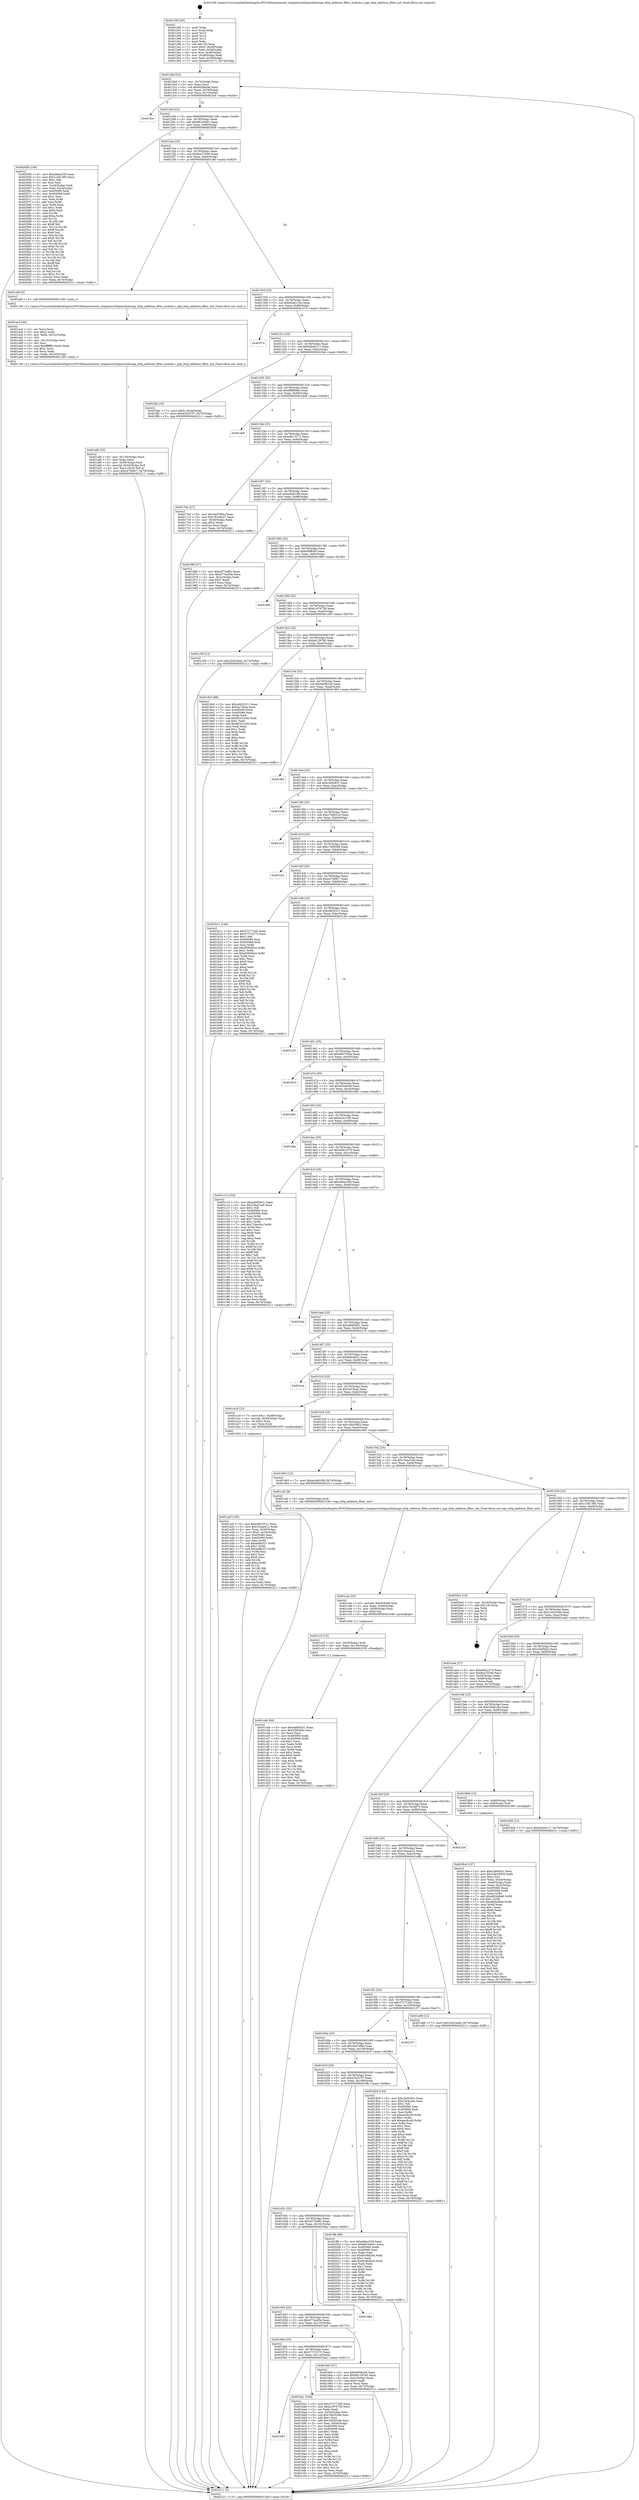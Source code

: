digraph "0x401290" {
  label = "0x401290 (/mnt/c/Users/mathe/Desktop/tcc/POCII/binaries/extr_tenginesrchttpmodulesngx_http_addition_filter_module.c_ngx_http_addition_filter_init_Final-ollvm.out::main(0))"
  labelloc = "t"
  node[shape=record]

  Entry [label="",width=0.3,height=0.3,shape=circle,fillcolor=black,style=filled]
  "0x4012bd" [label="{
     0x4012bd [23]\l
     | [instrs]\l
     &nbsp;&nbsp;0x4012bd \<+3\>: mov -0x74(%rbp),%eax\l
     &nbsp;&nbsp;0x4012c0 \<+2\>: mov %eax,%ecx\l
     &nbsp;&nbsp;0x4012c2 \<+6\>: sub $0x82f46c9d,%ecx\l
     &nbsp;&nbsp;0x4012c8 \<+3\>: mov %eax,-0x78(%rbp)\l
     &nbsp;&nbsp;0x4012cb \<+3\>: mov %ecx,-0x7c(%rbp)\l
     &nbsp;&nbsp;0x4012ce \<+6\>: je 0000000000401fce \<main+0xd3e\>\l
  }"]
  "0x401fce" [label="{
     0x401fce\l
  }", style=dashed]
  "0x4012d4" [label="{
     0x4012d4 [22]\l
     | [instrs]\l
     &nbsp;&nbsp;0x4012d4 \<+5\>: jmp 00000000004012d9 \<main+0x49\>\l
     &nbsp;&nbsp;0x4012d9 \<+3\>: mov -0x78(%rbp),%eax\l
     &nbsp;&nbsp;0x4012dc \<+5\>: sub $0x88104eb1,%eax\l
     &nbsp;&nbsp;0x4012e1 \<+3\>: mov %eax,-0x80(%rbp)\l
     &nbsp;&nbsp;0x4012e4 \<+6\>: je 0000000000402056 \<main+0xdc6\>\l
  }"]
  Exit [label="",width=0.3,height=0.3,shape=circle,fillcolor=black,style=filled,peripheries=2]
  "0x402056" [label="{
     0x402056 [140]\l
     | [instrs]\l
     &nbsp;&nbsp;0x402056 \<+5\>: mov $0xe9dac530,%eax\l
     &nbsp;&nbsp;0x40205b \<+5\>: mov $0x1c381385,%ecx\l
     &nbsp;&nbsp;0x402060 \<+2\>: mov $0x1,%dl\l
     &nbsp;&nbsp;0x402062 \<+2\>: xor %esi,%esi\l
     &nbsp;&nbsp;0x402064 \<+3\>: mov -0x34(%rbp),%edi\l
     &nbsp;&nbsp;0x402067 \<+3\>: mov %edi,-0x24(%rbp)\l
     &nbsp;&nbsp;0x40206a \<+7\>: mov 0x405060,%edi\l
     &nbsp;&nbsp;0x402071 \<+8\>: mov 0x405068,%r8d\l
     &nbsp;&nbsp;0x402079 \<+3\>: sub $0x1,%esi\l
     &nbsp;&nbsp;0x40207c \<+3\>: mov %edi,%r9d\l
     &nbsp;&nbsp;0x40207f \<+3\>: add %esi,%r9d\l
     &nbsp;&nbsp;0x402082 \<+4\>: imul %r9d,%edi\l
     &nbsp;&nbsp;0x402086 \<+3\>: and $0x1,%edi\l
     &nbsp;&nbsp;0x402089 \<+3\>: cmp $0x0,%edi\l
     &nbsp;&nbsp;0x40208c \<+4\>: sete %r10b\l
     &nbsp;&nbsp;0x402090 \<+4\>: cmp $0xa,%r8d\l
     &nbsp;&nbsp;0x402094 \<+4\>: setl %r11b\l
     &nbsp;&nbsp;0x402098 \<+3\>: mov %r10b,%bl\l
     &nbsp;&nbsp;0x40209b \<+3\>: xor $0xff,%bl\l
     &nbsp;&nbsp;0x40209e \<+3\>: mov %r11b,%r14b\l
     &nbsp;&nbsp;0x4020a1 \<+4\>: xor $0xff,%r14b\l
     &nbsp;&nbsp;0x4020a5 \<+3\>: xor $0x0,%dl\l
     &nbsp;&nbsp;0x4020a8 \<+3\>: mov %bl,%r15b\l
     &nbsp;&nbsp;0x4020ab \<+4\>: and $0x0,%r15b\l
     &nbsp;&nbsp;0x4020af \<+3\>: and %dl,%r10b\l
     &nbsp;&nbsp;0x4020b2 \<+3\>: mov %r14b,%r12b\l
     &nbsp;&nbsp;0x4020b5 \<+4\>: and $0x0,%r12b\l
     &nbsp;&nbsp;0x4020b9 \<+3\>: and %dl,%r11b\l
     &nbsp;&nbsp;0x4020bc \<+3\>: or %r10b,%r15b\l
     &nbsp;&nbsp;0x4020bf \<+3\>: or %r11b,%r12b\l
     &nbsp;&nbsp;0x4020c2 \<+3\>: xor %r12b,%r15b\l
     &nbsp;&nbsp;0x4020c5 \<+3\>: or %r14b,%bl\l
     &nbsp;&nbsp;0x4020c8 \<+3\>: xor $0xff,%bl\l
     &nbsp;&nbsp;0x4020cb \<+3\>: or $0x0,%dl\l
     &nbsp;&nbsp;0x4020ce \<+2\>: and %dl,%bl\l
     &nbsp;&nbsp;0x4020d0 \<+3\>: or %bl,%r15b\l
     &nbsp;&nbsp;0x4020d3 \<+4\>: test $0x1,%r15b\l
     &nbsp;&nbsp;0x4020d7 \<+3\>: cmovne %ecx,%eax\l
     &nbsp;&nbsp;0x4020da \<+3\>: mov %eax,-0x74(%rbp)\l
     &nbsp;&nbsp;0x4020dd \<+5\>: jmp 0000000000402211 \<main+0xf81\>\l
  }"]
  "0x4012ea" [label="{
     0x4012ea [25]\l
     | [instrs]\l
     &nbsp;&nbsp;0x4012ea \<+5\>: jmp 00000000004012ef \<main+0x5f\>\l
     &nbsp;&nbsp;0x4012ef \<+3\>: mov -0x78(%rbp),%eax\l
     &nbsp;&nbsp;0x4012f2 \<+5\>: sub $0x8ca75546,%eax\l
     &nbsp;&nbsp;0x4012f7 \<+6\>: mov %eax,-0x84(%rbp)\l
     &nbsp;&nbsp;0x4012fd \<+6\>: je 0000000000401abf \<main+0x82f\>\l
  }"]
  "0x401cd4" [label="{
     0x401cd4 [84]\l
     | [instrs]\l
     &nbsp;&nbsp;0x401cd4 \<+5\>: mov $0xeab85d31,%eax\l
     &nbsp;&nbsp;0x401cd9 \<+5\>: mov $0x23ef3d4c,%esi\l
     &nbsp;&nbsp;0x401cde \<+2\>: xor %ecx,%ecx\l
     &nbsp;&nbsp;0x401ce0 \<+7\>: mov 0x405060,%edx\l
     &nbsp;&nbsp;0x401ce7 \<+8\>: mov 0x405068,%r8d\l
     &nbsp;&nbsp;0x401cef \<+3\>: sub $0x1,%ecx\l
     &nbsp;&nbsp;0x401cf2 \<+3\>: mov %edx,%r9d\l
     &nbsp;&nbsp;0x401cf5 \<+3\>: add %ecx,%r9d\l
     &nbsp;&nbsp;0x401cf8 \<+4\>: imul %r9d,%edx\l
     &nbsp;&nbsp;0x401cfc \<+3\>: and $0x1,%edx\l
     &nbsp;&nbsp;0x401cff \<+3\>: cmp $0x0,%edx\l
     &nbsp;&nbsp;0x401d02 \<+4\>: sete %r10b\l
     &nbsp;&nbsp;0x401d06 \<+4\>: cmp $0xa,%r8d\l
     &nbsp;&nbsp;0x401d0a \<+4\>: setl %r11b\l
     &nbsp;&nbsp;0x401d0e \<+3\>: mov %r10b,%bl\l
     &nbsp;&nbsp;0x401d11 \<+3\>: and %r11b,%bl\l
     &nbsp;&nbsp;0x401d14 \<+3\>: xor %r11b,%r10b\l
     &nbsp;&nbsp;0x401d17 \<+3\>: or %r10b,%bl\l
     &nbsp;&nbsp;0x401d1a \<+3\>: test $0x1,%bl\l
     &nbsp;&nbsp;0x401d1d \<+3\>: cmovne %esi,%eax\l
     &nbsp;&nbsp;0x401d20 \<+3\>: mov %eax,-0x74(%rbp)\l
     &nbsp;&nbsp;0x401d23 \<+5\>: jmp 0000000000402211 \<main+0xf81\>\l
  }"]
  "0x401abf" [label="{
     0x401abf [5]\l
     | [instrs]\l
     &nbsp;&nbsp;0x401abf \<+5\>: call 0000000000401160 \<next_i\>\l
     | [calls]\l
     &nbsp;&nbsp;0x401160 \{1\} (/mnt/c/Users/mathe/Desktop/tcc/POCII/binaries/extr_tenginesrchttpmodulesngx_http_addition_filter_module.c_ngx_http_addition_filter_init_Final-ollvm.out::next_i)\l
  }"]
  "0x401303" [label="{
     0x401303 [25]\l
     | [instrs]\l
     &nbsp;&nbsp;0x401303 \<+5\>: jmp 0000000000401308 \<main+0x78\>\l
     &nbsp;&nbsp;0x401308 \<+3\>: mov -0x78(%rbp),%eax\l
     &nbsp;&nbsp;0x40130b \<+5\>: sub $0x92ae110a,%eax\l
     &nbsp;&nbsp;0x401310 \<+6\>: mov %eax,-0x88(%rbp)\l
     &nbsp;&nbsp;0x401316 \<+6\>: je 0000000000401f74 \<main+0xce4\>\l
  }"]
  "0x401cc5" [label="{
     0x401cc5 [15]\l
     | [instrs]\l
     &nbsp;&nbsp;0x401cc5 \<+4\>: mov -0x50(%rbp),%rdi\l
     &nbsp;&nbsp;0x401cc9 \<+6\>: mov %eax,-0x134(%rbp)\l
     &nbsp;&nbsp;0x401ccf \<+5\>: call 0000000000401030 \<free@plt\>\l
     | [calls]\l
     &nbsp;&nbsp;0x401030 \{1\} (unknown)\l
  }"]
  "0x401f74" [label="{
     0x401f74\l
  }", style=dashed]
  "0x40131c" [label="{
     0x40131c [25]\l
     | [instrs]\l
     &nbsp;&nbsp;0x40131c \<+5\>: jmp 0000000000401321 \<main+0x91\>\l
     &nbsp;&nbsp;0x401321 \<+3\>: mov -0x78(%rbp),%eax\l
     &nbsp;&nbsp;0x401324 \<+5\>: sub $0x92bc6117,%eax\l
     &nbsp;&nbsp;0x401329 \<+6\>: mov %eax,-0x8c(%rbp)\l
     &nbsp;&nbsp;0x40132f \<+6\>: je 0000000000401feb \<main+0xd5b\>\l
  }"]
  "0x401cae" [label="{
     0x401cae [23]\l
     | [instrs]\l
     &nbsp;&nbsp;0x401cae \<+10\>: movabs $0x4030d6,%rdi\l
     &nbsp;&nbsp;0x401cb8 \<+3\>: mov %eax,-0x58(%rbp)\l
     &nbsp;&nbsp;0x401cbb \<+3\>: mov -0x58(%rbp),%esi\l
     &nbsp;&nbsp;0x401cbe \<+2\>: mov $0x0,%al\l
     &nbsp;&nbsp;0x401cc0 \<+5\>: call 0000000000401040 \<printf@plt\>\l
     | [calls]\l
     &nbsp;&nbsp;0x401040 \{1\} (unknown)\l
  }"]
  "0x401feb" [label="{
     0x401feb [19]\l
     | [instrs]\l
     &nbsp;&nbsp;0x401feb \<+7\>: movl $0x0,-0x34(%rbp)\l
     &nbsp;&nbsp;0x401ff2 \<+7\>: movl $0x425257f7,-0x74(%rbp)\l
     &nbsp;&nbsp;0x401ff9 \<+5\>: jmp 0000000000402211 \<main+0xf81\>\l
  }"]
  "0x401335" [label="{
     0x401335 [25]\l
     | [instrs]\l
     &nbsp;&nbsp;0x401335 \<+5\>: jmp 000000000040133a \<main+0xaa\>\l
     &nbsp;&nbsp;0x40133a \<+3\>: mov -0x78(%rbp),%eax\l
     &nbsp;&nbsp;0x40133d \<+5\>: sub $0x9f880fdd,%eax\l
     &nbsp;&nbsp;0x401342 \<+6\>: mov %eax,-0x90(%rbp)\l
     &nbsp;&nbsp;0x401348 \<+6\>: je 0000000000401de8 \<main+0xb58\>\l
  }"]
  "0x401687" [label="{
     0x401687\l
  }", style=dashed]
  "0x401de8" [label="{
     0x401de8\l
  }", style=dashed]
  "0x40134e" [label="{
     0x40134e [25]\l
     | [instrs]\l
     &nbsp;&nbsp;0x40134e \<+5\>: jmp 0000000000401353 \<main+0xc3\>\l
     &nbsp;&nbsp;0x401353 \<+3\>: mov -0x78(%rbp),%eax\l
     &nbsp;&nbsp;0x401356 \<+5\>: sub $0xa8513171,%eax\l
     &nbsp;&nbsp;0x40135b \<+6\>: mov %eax,-0x94(%rbp)\l
     &nbsp;&nbsp;0x401361 \<+6\>: je 000000000040170e \<main+0x47e\>\l
  }"]
  "0x401ba1" [label="{
     0x401ba1 [104]\l
     | [instrs]\l
     &nbsp;&nbsp;0x401ba1 \<+5\>: mov $0x372772d5,%eax\l
     &nbsp;&nbsp;0x401ba6 \<+5\>: mov $0xb1876726,%ecx\l
     &nbsp;&nbsp;0x401bab \<+2\>: xor %edx,%edx\l
     &nbsp;&nbsp;0x401bad \<+3\>: mov -0x54(%rbp),%esi\l
     &nbsp;&nbsp;0x401bb0 \<+6\>: sub $0x16b5529e,%esi\l
     &nbsp;&nbsp;0x401bb6 \<+3\>: add $0x1,%esi\l
     &nbsp;&nbsp;0x401bb9 \<+6\>: add $0x16b5529e,%esi\l
     &nbsp;&nbsp;0x401bbf \<+3\>: mov %esi,-0x54(%rbp)\l
     &nbsp;&nbsp;0x401bc2 \<+7\>: mov 0x405060,%esi\l
     &nbsp;&nbsp;0x401bc9 \<+7\>: mov 0x405068,%edi\l
     &nbsp;&nbsp;0x401bd0 \<+3\>: sub $0x1,%edx\l
     &nbsp;&nbsp;0x401bd3 \<+3\>: mov %esi,%r8d\l
     &nbsp;&nbsp;0x401bd6 \<+3\>: add %edx,%r8d\l
     &nbsp;&nbsp;0x401bd9 \<+4\>: imul %r8d,%esi\l
     &nbsp;&nbsp;0x401bdd \<+3\>: and $0x1,%esi\l
     &nbsp;&nbsp;0x401be0 \<+3\>: cmp $0x0,%esi\l
     &nbsp;&nbsp;0x401be3 \<+4\>: sete %r9b\l
     &nbsp;&nbsp;0x401be7 \<+3\>: cmp $0xa,%edi\l
     &nbsp;&nbsp;0x401bea \<+4\>: setl %r10b\l
     &nbsp;&nbsp;0x401bee \<+3\>: mov %r9b,%r11b\l
     &nbsp;&nbsp;0x401bf1 \<+3\>: and %r10b,%r11b\l
     &nbsp;&nbsp;0x401bf4 \<+3\>: xor %r10b,%r9b\l
     &nbsp;&nbsp;0x401bf7 \<+3\>: or %r9b,%r11b\l
     &nbsp;&nbsp;0x401bfa \<+4\>: test $0x1,%r11b\l
     &nbsp;&nbsp;0x401bfe \<+3\>: cmovne %ecx,%eax\l
     &nbsp;&nbsp;0x401c01 \<+3\>: mov %eax,-0x74(%rbp)\l
     &nbsp;&nbsp;0x401c04 \<+5\>: jmp 0000000000402211 \<main+0xf81\>\l
  }"]
  "0x40170e" [label="{
     0x40170e [27]\l
     | [instrs]\l
     &nbsp;&nbsp;0x40170e \<+5\>: mov $0x3ed7df4a,%eax\l
     &nbsp;&nbsp;0x401713 \<+5\>: mov $0x78195e27,%ecx\l
     &nbsp;&nbsp;0x401718 \<+3\>: mov -0x30(%rbp),%edx\l
     &nbsp;&nbsp;0x40171b \<+3\>: cmp $0x2,%edx\l
     &nbsp;&nbsp;0x40171e \<+3\>: cmovne %ecx,%eax\l
     &nbsp;&nbsp;0x401721 \<+3\>: mov %eax,-0x74(%rbp)\l
     &nbsp;&nbsp;0x401724 \<+5\>: jmp 0000000000402211 \<main+0xf81\>\l
  }"]
  "0x401367" [label="{
     0x401367 [25]\l
     | [instrs]\l
     &nbsp;&nbsp;0x401367 \<+5\>: jmp 000000000040136c \<main+0xdc\>\l
     &nbsp;&nbsp;0x40136c \<+3\>: mov -0x78(%rbp),%eax\l
     &nbsp;&nbsp;0x40136f \<+5\>: sub $0xac6a0198,%eax\l
     &nbsp;&nbsp;0x401374 \<+6\>: mov %eax,-0x98(%rbp)\l
     &nbsp;&nbsp;0x40137a \<+6\>: je 000000000040196f \<main+0x6df\>\l
  }"]
  "0x402211" [label="{
     0x402211 [5]\l
     | [instrs]\l
     &nbsp;&nbsp;0x402211 \<+5\>: jmp 00000000004012bd \<main+0x2d\>\l
  }"]
  "0x401290" [label="{
     0x401290 [45]\l
     | [instrs]\l
     &nbsp;&nbsp;0x401290 \<+1\>: push %rbp\l
     &nbsp;&nbsp;0x401291 \<+3\>: mov %rsp,%rbp\l
     &nbsp;&nbsp;0x401294 \<+2\>: push %r15\l
     &nbsp;&nbsp;0x401296 \<+2\>: push %r14\l
     &nbsp;&nbsp;0x401298 \<+2\>: push %r12\l
     &nbsp;&nbsp;0x40129a \<+1\>: push %rbx\l
     &nbsp;&nbsp;0x40129b \<+7\>: sub $0x130,%rsp\l
     &nbsp;&nbsp;0x4012a2 \<+7\>: movl $0x0,-0x34(%rbp)\l
     &nbsp;&nbsp;0x4012a9 \<+3\>: mov %edi,-0x38(%rbp)\l
     &nbsp;&nbsp;0x4012ac \<+4\>: mov %rsi,-0x40(%rbp)\l
     &nbsp;&nbsp;0x4012b0 \<+3\>: mov -0x38(%rbp),%edi\l
     &nbsp;&nbsp;0x4012b3 \<+3\>: mov %edi,-0x30(%rbp)\l
     &nbsp;&nbsp;0x4012b6 \<+7\>: movl $0xa8513171,-0x74(%rbp)\l
  }"]
  "0x401af0" [label="{
     0x401af0 [33]\l
     | [instrs]\l
     &nbsp;&nbsp;0x401af0 \<+6\>: mov -0x130(%rbp),%ecx\l
     &nbsp;&nbsp;0x401af6 \<+3\>: imul %eax,%ecx\l
     &nbsp;&nbsp;0x401af9 \<+4\>: mov -0x50(%rbp),%rdi\l
     &nbsp;&nbsp;0x401afd \<+4\>: movslq -0x54(%rbp),%r8\l
     &nbsp;&nbsp;0x401b01 \<+4\>: mov %ecx,(%rdi,%r8,4)\l
     &nbsp;&nbsp;0x401b05 \<+7\>: movl $0xca70e9c7,-0x74(%rbp)\l
     &nbsp;&nbsp;0x401b0c \<+5\>: jmp 0000000000402211 \<main+0xf81\>\l
  }"]
  "0x40196f" [label="{
     0x40196f [27]\l
     | [instrs]\l
     &nbsp;&nbsp;0x40196f \<+5\>: mov $0x4573ef92,%eax\l
     &nbsp;&nbsp;0x401974 \<+5\>: mov $0x477ec60e,%ecx\l
     &nbsp;&nbsp;0x401979 \<+3\>: mov -0x2c(%rbp),%edx\l
     &nbsp;&nbsp;0x40197c \<+3\>: cmp $0x1,%edx\l
     &nbsp;&nbsp;0x40197f \<+3\>: cmovl %ecx,%eax\l
     &nbsp;&nbsp;0x401982 \<+3\>: mov %eax,-0x74(%rbp)\l
     &nbsp;&nbsp;0x401985 \<+5\>: jmp 0000000000402211 \<main+0xf81\>\l
  }"]
  "0x401380" [label="{
     0x401380 [25]\l
     | [instrs]\l
     &nbsp;&nbsp;0x401380 \<+5\>: jmp 0000000000401385 \<main+0xf5\>\l
     &nbsp;&nbsp;0x401385 \<+3\>: mov -0x78(%rbp),%eax\l
     &nbsp;&nbsp;0x401388 \<+5\>: sub $0xb09ffc60,%eax\l
     &nbsp;&nbsp;0x40138d \<+6\>: mov %eax,-0x9c(%rbp)\l
     &nbsp;&nbsp;0x401393 \<+6\>: je 0000000000401f68 \<main+0xcd8\>\l
  }"]
  "0x401ac4" [label="{
     0x401ac4 [44]\l
     | [instrs]\l
     &nbsp;&nbsp;0x401ac4 \<+2\>: xor %ecx,%ecx\l
     &nbsp;&nbsp;0x401ac6 \<+5\>: mov $0x2,%edx\l
     &nbsp;&nbsp;0x401acb \<+6\>: mov %edx,-0x12c(%rbp)\l
     &nbsp;&nbsp;0x401ad1 \<+1\>: cltd\l
     &nbsp;&nbsp;0x401ad2 \<+6\>: mov -0x12c(%rbp),%esi\l
     &nbsp;&nbsp;0x401ad8 \<+2\>: idiv %esi\l
     &nbsp;&nbsp;0x401ada \<+6\>: imul $0xfffffffe,%edx,%edx\l
     &nbsp;&nbsp;0x401ae0 \<+3\>: sub $0x1,%ecx\l
     &nbsp;&nbsp;0x401ae3 \<+2\>: sub %ecx,%edx\l
     &nbsp;&nbsp;0x401ae5 \<+6\>: mov %edx,-0x130(%rbp)\l
     &nbsp;&nbsp;0x401aeb \<+5\>: call 0000000000401160 \<next_i\>\l
     | [calls]\l
     &nbsp;&nbsp;0x401160 \{1\} (/mnt/c/Users/mathe/Desktop/tcc/POCII/binaries/extr_tenginesrchttpmodulesngx_http_addition_filter_module.c_ngx_http_addition_filter_init_Final-ollvm.out::next_i)\l
  }"]
  "0x401f68" [label="{
     0x401f68\l
  }", style=dashed]
  "0x401399" [label="{
     0x401399 [25]\l
     | [instrs]\l
     &nbsp;&nbsp;0x401399 \<+5\>: jmp 000000000040139e \<main+0x10e\>\l
     &nbsp;&nbsp;0x40139e \<+3\>: mov -0x78(%rbp),%eax\l
     &nbsp;&nbsp;0x4013a1 \<+5\>: sub $0xb1876726,%eax\l
     &nbsp;&nbsp;0x4013a6 \<+6\>: mov %eax,-0xa0(%rbp)\l
     &nbsp;&nbsp;0x4013ac \<+6\>: je 0000000000401c09 \<main+0x979\>\l
  }"]
  "0x401a2f" [label="{
     0x401a2f [105]\l
     | [instrs]\l
     &nbsp;&nbsp;0x401a2f \<+5\>: mov $0xcd632511,%ecx\l
     &nbsp;&nbsp;0x401a34 \<+5\>: mov $0x31baa412,%edx\l
     &nbsp;&nbsp;0x401a39 \<+4\>: mov %rax,-0x50(%rbp)\l
     &nbsp;&nbsp;0x401a3d \<+7\>: movl $0x0,-0x54(%rbp)\l
     &nbsp;&nbsp;0x401a44 \<+7\>: mov 0x405060,%esi\l
     &nbsp;&nbsp;0x401a4b \<+8\>: mov 0x405068,%r8d\l
     &nbsp;&nbsp;0x401a53 \<+3\>: mov %esi,%r9d\l
     &nbsp;&nbsp;0x401a56 \<+7\>: sub $0xed8b327,%r9d\l
     &nbsp;&nbsp;0x401a5d \<+4\>: sub $0x1,%r9d\l
     &nbsp;&nbsp;0x401a61 \<+7\>: add $0xed8b327,%r9d\l
     &nbsp;&nbsp;0x401a68 \<+4\>: imul %r9d,%esi\l
     &nbsp;&nbsp;0x401a6c \<+3\>: and $0x1,%esi\l
     &nbsp;&nbsp;0x401a6f \<+3\>: cmp $0x0,%esi\l
     &nbsp;&nbsp;0x401a72 \<+4\>: sete %r10b\l
     &nbsp;&nbsp;0x401a76 \<+4\>: cmp $0xa,%r8d\l
     &nbsp;&nbsp;0x401a7a \<+4\>: setl %r11b\l
     &nbsp;&nbsp;0x401a7e \<+3\>: mov %r10b,%bl\l
     &nbsp;&nbsp;0x401a81 \<+3\>: and %r11b,%bl\l
     &nbsp;&nbsp;0x401a84 \<+3\>: xor %r11b,%r10b\l
     &nbsp;&nbsp;0x401a87 \<+3\>: or %r10b,%bl\l
     &nbsp;&nbsp;0x401a8a \<+3\>: test $0x1,%bl\l
     &nbsp;&nbsp;0x401a8d \<+3\>: cmovne %edx,%ecx\l
     &nbsp;&nbsp;0x401a90 \<+3\>: mov %ecx,-0x74(%rbp)\l
     &nbsp;&nbsp;0x401a93 \<+5\>: jmp 0000000000402211 \<main+0xf81\>\l
  }"]
  "0x401c09" [label="{
     0x401c09 [12]\l
     | [instrs]\l
     &nbsp;&nbsp;0x401c09 \<+7\>: movl $0x22d23edd,-0x74(%rbp)\l
     &nbsp;&nbsp;0x401c10 \<+5\>: jmp 0000000000402211 \<main+0xf81\>\l
  }"]
  "0x4013b2" [label="{
     0x4013b2 [25]\l
     | [instrs]\l
     &nbsp;&nbsp;0x4013b2 \<+5\>: jmp 00000000004013b7 \<main+0x127\>\l
     &nbsp;&nbsp;0x4013b7 \<+3\>: mov -0x78(%rbp),%eax\l
     &nbsp;&nbsp;0x4013ba \<+5\>: sub $0xb61297b5,%eax\l
     &nbsp;&nbsp;0x4013bf \<+6\>: mov %eax,-0xa4(%rbp)\l
     &nbsp;&nbsp;0x4013c5 \<+6\>: je 00000000004019c0 \<main+0x730\>\l
  }"]
  "0x40166e" [label="{
     0x40166e [25]\l
     | [instrs]\l
     &nbsp;&nbsp;0x40166e \<+5\>: jmp 0000000000401673 \<main+0x3e3\>\l
     &nbsp;&nbsp;0x401673 \<+3\>: mov -0x78(%rbp),%eax\l
     &nbsp;&nbsp;0x401676 \<+5\>: sub $0x5737d173,%eax\l
     &nbsp;&nbsp;0x40167b \<+6\>: mov %eax,-0x114(%rbp)\l
     &nbsp;&nbsp;0x401681 \<+6\>: je 0000000000401ba1 \<main+0x911\>\l
  }"]
  "0x4019c0" [label="{
     0x4019c0 [88]\l
     | [instrs]\l
     &nbsp;&nbsp;0x4019c0 \<+5\>: mov $0xcd632511,%eax\l
     &nbsp;&nbsp;0x4019c5 \<+5\>: mov $0x3a72baa,%ecx\l
     &nbsp;&nbsp;0x4019ca \<+7\>: mov 0x405060,%edx\l
     &nbsp;&nbsp;0x4019d1 \<+7\>: mov 0x405068,%esi\l
     &nbsp;&nbsp;0x4019d8 \<+2\>: mov %edx,%edi\l
     &nbsp;&nbsp;0x4019da \<+6\>: sub $0x84321e46,%edi\l
     &nbsp;&nbsp;0x4019e0 \<+3\>: sub $0x1,%edi\l
     &nbsp;&nbsp;0x4019e3 \<+6\>: add $0x84321e46,%edi\l
     &nbsp;&nbsp;0x4019e9 \<+3\>: imul %edi,%edx\l
     &nbsp;&nbsp;0x4019ec \<+3\>: and $0x1,%edx\l
     &nbsp;&nbsp;0x4019ef \<+3\>: cmp $0x0,%edx\l
     &nbsp;&nbsp;0x4019f2 \<+4\>: sete %r8b\l
     &nbsp;&nbsp;0x4019f6 \<+3\>: cmp $0xa,%esi\l
     &nbsp;&nbsp;0x4019f9 \<+4\>: setl %r9b\l
     &nbsp;&nbsp;0x4019fd \<+3\>: mov %r8b,%r10b\l
     &nbsp;&nbsp;0x401a00 \<+3\>: and %r9b,%r10b\l
     &nbsp;&nbsp;0x401a03 \<+3\>: xor %r9b,%r8b\l
     &nbsp;&nbsp;0x401a06 \<+3\>: or %r8b,%r10b\l
     &nbsp;&nbsp;0x401a09 \<+4\>: test $0x1,%r10b\l
     &nbsp;&nbsp;0x401a0d \<+3\>: cmovne %ecx,%eax\l
     &nbsp;&nbsp;0x401a10 \<+3\>: mov %eax,-0x74(%rbp)\l
     &nbsp;&nbsp;0x401a13 \<+5\>: jmp 0000000000402211 \<main+0xf81\>\l
  }"]
  "0x4013cb" [label="{
     0x4013cb [25]\l
     | [instrs]\l
     &nbsp;&nbsp;0x4013cb \<+5\>: jmp 00000000004013d0 \<main+0x140\>\l
     &nbsp;&nbsp;0x4013d0 \<+3\>: mov -0x78(%rbp),%eax\l
     &nbsp;&nbsp;0x4013d3 \<+5\>: sub $0xbd3fb1e5,%eax\l
     &nbsp;&nbsp;0x4013d8 \<+6\>: mov %eax,-0xa8(%rbp)\l
     &nbsp;&nbsp;0x4013de \<+6\>: je 0000000000401f93 \<main+0xd03\>\l
  }"]
  "0x4019a5" [label="{
     0x4019a5 [27]\l
     | [instrs]\l
     &nbsp;&nbsp;0x4019a5 \<+5\>: mov $0x82f46c9d,%eax\l
     &nbsp;&nbsp;0x4019aa \<+5\>: mov $0xb61297b5,%ecx\l
     &nbsp;&nbsp;0x4019af \<+3\>: mov -0x2c(%rbp),%edx\l
     &nbsp;&nbsp;0x4019b2 \<+3\>: cmp $0x0,%edx\l
     &nbsp;&nbsp;0x4019b5 \<+3\>: cmove %ecx,%eax\l
     &nbsp;&nbsp;0x4019b8 \<+3\>: mov %eax,-0x74(%rbp)\l
     &nbsp;&nbsp;0x4019bb \<+5\>: jmp 0000000000402211 \<main+0xf81\>\l
  }"]
  "0x401f93" [label="{
     0x401f93\l
  }", style=dashed]
  "0x4013e4" [label="{
     0x4013e4 [25]\l
     | [instrs]\l
     &nbsp;&nbsp;0x4013e4 \<+5\>: jmp 00000000004013e9 \<main+0x159\>\l
     &nbsp;&nbsp;0x4013e9 \<+3\>: mov -0x78(%rbp),%eax\l
     &nbsp;&nbsp;0x4013ec \<+5\>: sub $0xc3e0c831,%eax\l
     &nbsp;&nbsp;0x4013f1 \<+6\>: mov %eax,-0xac(%rbp)\l
     &nbsp;&nbsp;0x4013f7 \<+6\>: je 000000000040210d \<main+0xe7d\>\l
  }"]
  "0x401655" [label="{
     0x401655 [25]\l
     | [instrs]\l
     &nbsp;&nbsp;0x401655 \<+5\>: jmp 000000000040165a \<main+0x3ca\>\l
     &nbsp;&nbsp;0x40165a \<+3\>: mov -0x78(%rbp),%eax\l
     &nbsp;&nbsp;0x40165d \<+5\>: sub $0x477ec60e,%eax\l
     &nbsp;&nbsp;0x401662 \<+6\>: mov %eax,-0x110(%rbp)\l
     &nbsp;&nbsp;0x401668 \<+6\>: je 00000000004019a5 \<main+0x715\>\l
  }"]
  "0x40210d" [label="{
     0x40210d\l
  }", style=dashed]
  "0x4013fd" [label="{
     0x4013fd [25]\l
     | [instrs]\l
     &nbsp;&nbsp;0x4013fd \<+5\>: jmp 0000000000401402 \<main+0x172\>\l
     &nbsp;&nbsp;0x401402 \<+3\>: mov -0x78(%rbp),%eax\l
     &nbsp;&nbsp;0x401405 \<+5\>: sub $0xc7d9631d,%eax\l
     &nbsp;&nbsp;0x40140a \<+6\>: mov %eax,-0xb0(%rbp)\l
     &nbsp;&nbsp;0x401410 \<+6\>: je 0000000000401e72 \<main+0xbe2\>\l
  }"]
  "0x40198a" [label="{
     0x40198a\l
  }", style=dashed]
  "0x401e72" [label="{
     0x401e72\l
  }", style=dashed]
  "0x401416" [label="{
     0x401416 [25]\l
     | [instrs]\l
     &nbsp;&nbsp;0x401416 \<+5\>: jmp 000000000040141b \<main+0x18b\>\l
     &nbsp;&nbsp;0x40141b \<+3\>: mov -0x78(%rbp),%eax\l
     &nbsp;&nbsp;0x40141e \<+5\>: sub $0xc7e99584,%eax\l
     &nbsp;&nbsp;0x401423 \<+6\>: mov %eax,-0xb4(%rbp)\l
     &nbsp;&nbsp;0x401429 \<+6\>: je 00000000004021b1 \<main+0xf21\>\l
  }"]
  "0x40163c" [label="{
     0x40163c [25]\l
     | [instrs]\l
     &nbsp;&nbsp;0x40163c \<+5\>: jmp 0000000000401641 \<main+0x3b1\>\l
     &nbsp;&nbsp;0x401641 \<+3\>: mov -0x78(%rbp),%eax\l
     &nbsp;&nbsp;0x401644 \<+5\>: sub $0x4573ef92,%eax\l
     &nbsp;&nbsp;0x401649 \<+6\>: mov %eax,-0x10c(%rbp)\l
     &nbsp;&nbsp;0x40164f \<+6\>: je 000000000040198a \<main+0x6fa\>\l
  }"]
  "0x4021b1" [label="{
     0x4021b1\l
  }", style=dashed]
  "0x40142f" [label="{
     0x40142f [25]\l
     | [instrs]\l
     &nbsp;&nbsp;0x40142f \<+5\>: jmp 0000000000401434 \<main+0x1a4\>\l
     &nbsp;&nbsp;0x401434 \<+3\>: mov -0x78(%rbp),%eax\l
     &nbsp;&nbsp;0x401437 \<+5\>: sub $0xca70e9c7,%eax\l
     &nbsp;&nbsp;0x40143c \<+6\>: mov %eax,-0xb8(%rbp)\l
     &nbsp;&nbsp;0x401442 \<+6\>: je 0000000000401b11 \<main+0x881\>\l
  }"]
  "0x401ffe" [label="{
     0x401ffe [88]\l
     | [instrs]\l
     &nbsp;&nbsp;0x401ffe \<+5\>: mov $0xe9dac530,%eax\l
     &nbsp;&nbsp;0x402003 \<+5\>: mov $0x88104eb1,%ecx\l
     &nbsp;&nbsp;0x402008 \<+7\>: mov 0x405060,%edx\l
     &nbsp;&nbsp;0x40200f \<+7\>: mov 0x405068,%esi\l
     &nbsp;&nbsp;0x402016 \<+2\>: mov %edx,%edi\l
     &nbsp;&nbsp;0x402018 \<+6\>: sub $0x8c49d244,%edi\l
     &nbsp;&nbsp;0x40201e \<+3\>: sub $0x1,%edi\l
     &nbsp;&nbsp;0x402021 \<+6\>: add $0x8c49d244,%edi\l
     &nbsp;&nbsp;0x402027 \<+3\>: imul %edi,%edx\l
     &nbsp;&nbsp;0x40202a \<+3\>: and $0x1,%edx\l
     &nbsp;&nbsp;0x40202d \<+3\>: cmp $0x0,%edx\l
     &nbsp;&nbsp;0x402030 \<+4\>: sete %r8b\l
     &nbsp;&nbsp;0x402034 \<+3\>: cmp $0xa,%esi\l
     &nbsp;&nbsp;0x402037 \<+4\>: setl %r9b\l
     &nbsp;&nbsp;0x40203b \<+3\>: mov %r8b,%r10b\l
     &nbsp;&nbsp;0x40203e \<+3\>: and %r9b,%r10b\l
     &nbsp;&nbsp;0x402041 \<+3\>: xor %r9b,%r8b\l
     &nbsp;&nbsp;0x402044 \<+3\>: or %r8b,%r10b\l
     &nbsp;&nbsp;0x402047 \<+4\>: test $0x1,%r10b\l
     &nbsp;&nbsp;0x40204b \<+3\>: cmovne %ecx,%eax\l
     &nbsp;&nbsp;0x40204e \<+3\>: mov %eax,-0x74(%rbp)\l
     &nbsp;&nbsp;0x402051 \<+5\>: jmp 0000000000402211 \<main+0xf81\>\l
  }"]
  "0x401b11" [label="{
     0x401b11 [144]\l
     | [instrs]\l
     &nbsp;&nbsp;0x401b11 \<+5\>: mov $0x372772d5,%eax\l
     &nbsp;&nbsp;0x401b16 \<+5\>: mov $0x5737d173,%ecx\l
     &nbsp;&nbsp;0x401b1b \<+2\>: mov $0x1,%dl\l
     &nbsp;&nbsp;0x401b1d \<+7\>: mov 0x405060,%esi\l
     &nbsp;&nbsp;0x401b24 \<+7\>: mov 0x405068,%edi\l
     &nbsp;&nbsp;0x401b2b \<+3\>: mov %esi,%r8d\l
     &nbsp;&nbsp;0x401b2e \<+7\>: add $0xd595d6ca,%r8d\l
     &nbsp;&nbsp;0x401b35 \<+4\>: sub $0x1,%r8d\l
     &nbsp;&nbsp;0x401b39 \<+7\>: sub $0xd595d6ca,%r8d\l
     &nbsp;&nbsp;0x401b40 \<+4\>: imul %r8d,%esi\l
     &nbsp;&nbsp;0x401b44 \<+3\>: and $0x1,%esi\l
     &nbsp;&nbsp;0x401b47 \<+3\>: cmp $0x0,%esi\l
     &nbsp;&nbsp;0x401b4a \<+4\>: sete %r9b\l
     &nbsp;&nbsp;0x401b4e \<+3\>: cmp $0xa,%edi\l
     &nbsp;&nbsp;0x401b51 \<+4\>: setl %r10b\l
     &nbsp;&nbsp;0x401b55 \<+3\>: mov %r9b,%r11b\l
     &nbsp;&nbsp;0x401b58 \<+4\>: xor $0xff,%r11b\l
     &nbsp;&nbsp;0x401b5c \<+3\>: mov %r10b,%bl\l
     &nbsp;&nbsp;0x401b5f \<+3\>: xor $0xff,%bl\l
     &nbsp;&nbsp;0x401b62 \<+3\>: xor $0x0,%dl\l
     &nbsp;&nbsp;0x401b65 \<+3\>: mov %r11b,%r14b\l
     &nbsp;&nbsp;0x401b68 \<+4\>: and $0x0,%r14b\l
     &nbsp;&nbsp;0x401b6c \<+3\>: and %dl,%r9b\l
     &nbsp;&nbsp;0x401b6f \<+3\>: mov %bl,%r15b\l
     &nbsp;&nbsp;0x401b72 \<+4\>: and $0x0,%r15b\l
     &nbsp;&nbsp;0x401b76 \<+3\>: and %dl,%r10b\l
     &nbsp;&nbsp;0x401b79 \<+3\>: or %r9b,%r14b\l
     &nbsp;&nbsp;0x401b7c \<+3\>: or %r10b,%r15b\l
     &nbsp;&nbsp;0x401b7f \<+3\>: xor %r15b,%r14b\l
     &nbsp;&nbsp;0x401b82 \<+3\>: or %bl,%r11b\l
     &nbsp;&nbsp;0x401b85 \<+4\>: xor $0xff,%r11b\l
     &nbsp;&nbsp;0x401b89 \<+3\>: or $0x0,%dl\l
     &nbsp;&nbsp;0x401b8c \<+3\>: and %dl,%r11b\l
     &nbsp;&nbsp;0x401b8f \<+3\>: or %r11b,%r14b\l
     &nbsp;&nbsp;0x401b92 \<+4\>: test $0x1,%r14b\l
     &nbsp;&nbsp;0x401b96 \<+3\>: cmovne %ecx,%eax\l
     &nbsp;&nbsp;0x401b99 \<+3\>: mov %eax,-0x74(%rbp)\l
     &nbsp;&nbsp;0x401b9c \<+5\>: jmp 0000000000402211 \<main+0xf81\>\l
  }"]
  "0x401448" [label="{
     0x401448 [25]\l
     | [instrs]\l
     &nbsp;&nbsp;0x401448 \<+5\>: jmp 000000000040144d \<main+0x1bd\>\l
     &nbsp;&nbsp;0x40144d \<+3\>: mov -0x78(%rbp),%eax\l
     &nbsp;&nbsp;0x401450 \<+5\>: sub $0xcd632511,%eax\l
     &nbsp;&nbsp;0x401455 \<+6\>: mov %eax,-0xbc(%rbp)\l
     &nbsp;&nbsp;0x40145b \<+6\>: je 0000000000402129 \<main+0xe99\>\l
  }"]
  "0x4018c6" [label="{
     0x4018c6 [157]\l
     | [instrs]\l
     &nbsp;&nbsp;0x4018c6 \<+5\>: mov $0xc3e0c831,%ecx\l
     &nbsp;&nbsp;0x4018cb \<+5\>: mov $0x16b53063,%edx\l
     &nbsp;&nbsp;0x4018d0 \<+3\>: mov $0x1,%sil\l
     &nbsp;&nbsp;0x4018d3 \<+3\>: mov %eax,-0x44(%rbp)\l
     &nbsp;&nbsp;0x4018d6 \<+3\>: mov -0x44(%rbp),%eax\l
     &nbsp;&nbsp;0x4018d9 \<+3\>: mov %eax,-0x2c(%rbp)\l
     &nbsp;&nbsp;0x4018dc \<+7\>: mov 0x405060,%eax\l
     &nbsp;&nbsp;0x4018e3 \<+8\>: mov 0x405068,%r8d\l
     &nbsp;&nbsp;0x4018eb \<+3\>: mov %eax,%r9d\l
     &nbsp;&nbsp;0x4018ee \<+7\>: add $0xd82bd9e6,%r9d\l
     &nbsp;&nbsp;0x4018f5 \<+4\>: sub $0x1,%r9d\l
     &nbsp;&nbsp;0x4018f9 \<+7\>: sub $0xd82bd9e6,%r9d\l
     &nbsp;&nbsp;0x401900 \<+4\>: imul %r9d,%eax\l
     &nbsp;&nbsp;0x401904 \<+3\>: and $0x1,%eax\l
     &nbsp;&nbsp;0x401907 \<+3\>: cmp $0x0,%eax\l
     &nbsp;&nbsp;0x40190a \<+4\>: sete %r10b\l
     &nbsp;&nbsp;0x40190e \<+4\>: cmp $0xa,%r8d\l
     &nbsp;&nbsp;0x401912 \<+4\>: setl %r11b\l
     &nbsp;&nbsp;0x401916 \<+3\>: mov %r10b,%bl\l
     &nbsp;&nbsp;0x401919 \<+3\>: xor $0xff,%bl\l
     &nbsp;&nbsp;0x40191c \<+3\>: mov %r11b,%r14b\l
     &nbsp;&nbsp;0x40191f \<+4\>: xor $0xff,%r14b\l
     &nbsp;&nbsp;0x401923 \<+4\>: xor $0x1,%sil\l
     &nbsp;&nbsp;0x401927 \<+3\>: mov %bl,%r15b\l
     &nbsp;&nbsp;0x40192a \<+4\>: and $0xff,%r15b\l
     &nbsp;&nbsp;0x40192e \<+3\>: and %sil,%r10b\l
     &nbsp;&nbsp;0x401931 \<+3\>: mov %r14b,%r12b\l
     &nbsp;&nbsp;0x401934 \<+4\>: and $0xff,%r12b\l
     &nbsp;&nbsp;0x401938 \<+3\>: and %sil,%r11b\l
     &nbsp;&nbsp;0x40193b \<+3\>: or %r10b,%r15b\l
     &nbsp;&nbsp;0x40193e \<+3\>: or %r11b,%r12b\l
     &nbsp;&nbsp;0x401941 \<+3\>: xor %r12b,%r15b\l
     &nbsp;&nbsp;0x401944 \<+3\>: or %r14b,%bl\l
     &nbsp;&nbsp;0x401947 \<+3\>: xor $0xff,%bl\l
     &nbsp;&nbsp;0x40194a \<+4\>: or $0x1,%sil\l
     &nbsp;&nbsp;0x40194e \<+3\>: and %sil,%bl\l
     &nbsp;&nbsp;0x401951 \<+3\>: or %bl,%r15b\l
     &nbsp;&nbsp;0x401954 \<+4\>: test $0x1,%r15b\l
     &nbsp;&nbsp;0x401958 \<+3\>: cmovne %edx,%ecx\l
     &nbsp;&nbsp;0x40195b \<+3\>: mov %ecx,-0x74(%rbp)\l
     &nbsp;&nbsp;0x40195e \<+5\>: jmp 0000000000402211 \<main+0xf81\>\l
  }"]
  "0x402129" [label="{
     0x402129\l
  }", style=dashed]
  "0x401461" [label="{
     0x401461 [25]\l
     | [instrs]\l
     &nbsp;&nbsp;0x401461 \<+5\>: jmp 0000000000401466 \<main+0x1d6\>\l
     &nbsp;&nbsp;0x401466 \<+3\>: mov -0x78(%rbp),%eax\l
     &nbsp;&nbsp;0x401469 \<+5\>: sub $0xd0075d4a,%eax\l
     &nbsp;&nbsp;0x40146e \<+6\>: mov %eax,-0xc0(%rbp)\l
     &nbsp;&nbsp;0x401474 \<+6\>: je 000000000040181d \<main+0x58d\>\l
  }"]
  "0x401623" [label="{
     0x401623 [25]\l
     | [instrs]\l
     &nbsp;&nbsp;0x401623 \<+5\>: jmp 0000000000401628 \<main+0x398\>\l
     &nbsp;&nbsp;0x401628 \<+3\>: mov -0x78(%rbp),%eax\l
     &nbsp;&nbsp;0x40162b \<+5\>: sub $0x425257f7,%eax\l
     &nbsp;&nbsp;0x401630 \<+6\>: mov %eax,-0x108(%rbp)\l
     &nbsp;&nbsp;0x401636 \<+6\>: je 0000000000401ffe \<main+0xd6e\>\l
  }"]
  "0x40181d" [label="{
     0x40181d\l
  }", style=dashed]
  "0x40147a" [label="{
     0x40147a [25]\l
     | [instrs]\l
     &nbsp;&nbsp;0x40147a \<+5\>: jmp 000000000040147f \<main+0x1ef\>\l
     &nbsp;&nbsp;0x40147f \<+3\>: mov -0x78(%rbp),%eax\l
     &nbsp;&nbsp;0x401482 \<+5\>: sub $0xd55afca9,%eax\l
     &nbsp;&nbsp;0x401487 \<+6\>: mov %eax,-0xc4(%rbp)\l
     &nbsp;&nbsp;0x40148d \<+6\>: je 0000000000401d62 \<main+0xad2\>\l
  }"]
  "0x401829" [label="{
     0x401829 [144]\l
     | [instrs]\l
     &nbsp;&nbsp;0x401829 \<+5\>: mov $0xc3e0c831,%eax\l
     &nbsp;&nbsp;0x40182e \<+5\>: mov $0x25d4cc6a,%ecx\l
     &nbsp;&nbsp;0x401833 \<+2\>: mov $0x1,%dl\l
     &nbsp;&nbsp;0x401835 \<+7\>: mov 0x405060,%esi\l
     &nbsp;&nbsp;0x40183c \<+7\>: mov 0x405068,%edi\l
     &nbsp;&nbsp;0x401843 \<+3\>: mov %esi,%r8d\l
     &nbsp;&nbsp;0x401846 \<+7\>: sub $0xaec9ccfd,%r8d\l
     &nbsp;&nbsp;0x40184d \<+4\>: sub $0x1,%r8d\l
     &nbsp;&nbsp;0x401851 \<+7\>: add $0xaec9ccfd,%r8d\l
     &nbsp;&nbsp;0x401858 \<+4\>: imul %r8d,%esi\l
     &nbsp;&nbsp;0x40185c \<+3\>: and $0x1,%esi\l
     &nbsp;&nbsp;0x40185f \<+3\>: cmp $0x0,%esi\l
     &nbsp;&nbsp;0x401862 \<+4\>: sete %r9b\l
     &nbsp;&nbsp;0x401866 \<+3\>: cmp $0xa,%edi\l
     &nbsp;&nbsp;0x401869 \<+4\>: setl %r10b\l
     &nbsp;&nbsp;0x40186d \<+3\>: mov %r9b,%r11b\l
     &nbsp;&nbsp;0x401870 \<+4\>: xor $0xff,%r11b\l
     &nbsp;&nbsp;0x401874 \<+3\>: mov %r10b,%bl\l
     &nbsp;&nbsp;0x401877 \<+3\>: xor $0xff,%bl\l
     &nbsp;&nbsp;0x40187a \<+3\>: xor $0x0,%dl\l
     &nbsp;&nbsp;0x40187d \<+3\>: mov %r11b,%r14b\l
     &nbsp;&nbsp;0x401880 \<+4\>: and $0x0,%r14b\l
     &nbsp;&nbsp;0x401884 \<+3\>: and %dl,%r9b\l
     &nbsp;&nbsp;0x401887 \<+3\>: mov %bl,%r15b\l
     &nbsp;&nbsp;0x40188a \<+4\>: and $0x0,%r15b\l
     &nbsp;&nbsp;0x40188e \<+3\>: and %dl,%r10b\l
     &nbsp;&nbsp;0x401891 \<+3\>: or %r9b,%r14b\l
     &nbsp;&nbsp;0x401894 \<+3\>: or %r10b,%r15b\l
     &nbsp;&nbsp;0x401897 \<+3\>: xor %r15b,%r14b\l
     &nbsp;&nbsp;0x40189a \<+3\>: or %bl,%r11b\l
     &nbsp;&nbsp;0x40189d \<+4\>: xor $0xff,%r11b\l
     &nbsp;&nbsp;0x4018a1 \<+3\>: or $0x0,%dl\l
     &nbsp;&nbsp;0x4018a4 \<+3\>: and %dl,%r11b\l
     &nbsp;&nbsp;0x4018a7 \<+3\>: or %r11b,%r14b\l
     &nbsp;&nbsp;0x4018aa \<+4\>: test $0x1,%r14b\l
     &nbsp;&nbsp;0x4018ae \<+3\>: cmovne %ecx,%eax\l
     &nbsp;&nbsp;0x4018b1 \<+3\>: mov %eax,-0x74(%rbp)\l
     &nbsp;&nbsp;0x4018b4 \<+5\>: jmp 0000000000402211 \<main+0xf81\>\l
  }"]
  "0x401d62" [label="{
     0x401d62\l
  }", style=dashed]
  "0x401493" [label="{
     0x401493 [25]\l
     | [instrs]\l
     &nbsp;&nbsp;0x401493 \<+5\>: jmp 0000000000401498 \<main+0x208\>\l
     &nbsp;&nbsp;0x401498 \<+3\>: mov -0x78(%rbp),%eax\l
     &nbsp;&nbsp;0x40149b \<+5\>: sub $0xdc3c31f6,%eax\l
     &nbsp;&nbsp;0x4014a0 \<+6\>: mov %eax,-0xc8(%rbp)\l
     &nbsp;&nbsp;0x4014a6 \<+6\>: je 0000000000401fda \<main+0xd4a\>\l
  }"]
  "0x40160a" [label="{
     0x40160a [25]\l
     | [instrs]\l
     &nbsp;&nbsp;0x40160a \<+5\>: jmp 000000000040160f \<main+0x37f\>\l
     &nbsp;&nbsp;0x40160f \<+3\>: mov -0x78(%rbp),%eax\l
     &nbsp;&nbsp;0x401612 \<+5\>: sub $0x3ed7df4a,%eax\l
     &nbsp;&nbsp;0x401617 \<+6\>: mov %eax,-0x104(%rbp)\l
     &nbsp;&nbsp;0x40161d \<+6\>: je 0000000000401829 \<main+0x599\>\l
  }"]
  "0x401fda" [label="{
     0x401fda\l
  }", style=dashed]
  "0x4014ac" [label="{
     0x4014ac [25]\l
     | [instrs]\l
     &nbsp;&nbsp;0x4014ac \<+5\>: jmp 00000000004014b1 \<main+0x221\>\l
     &nbsp;&nbsp;0x4014b1 \<+3\>: mov -0x78(%rbp),%eax\l
     &nbsp;&nbsp;0x4014b4 \<+5\>: sub $0xdd0c2270,%eax\l
     &nbsp;&nbsp;0x4014b9 \<+6\>: mov %eax,-0xcc(%rbp)\l
     &nbsp;&nbsp;0x4014bf \<+6\>: je 0000000000401c15 \<main+0x985\>\l
  }"]
  "0x402157" [label="{
     0x402157\l
  }", style=dashed]
  "0x401c15" [label="{
     0x401c15 [144]\l
     | [instrs]\l
     &nbsp;&nbsp;0x401c15 \<+5\>: mov $0xeab85d31,%eax\l
     &nbsp;&nbsp;0x401c1a \<+5\>: mov $0x19aa7ce6,%ecx\l
     &nbsp;&nbsp;0x401c1f \<+2\>: mov $0x1,%dl\l
     &nbsp;&nbsp;0x401c21 \<+7\>: mov 0x405060,%esi\l
     &nbsp;&nbsp;0x401c28 \<+7\>: mov 0x405068,%edi\l
     &nbsp;&nbsp;0x401c2f \<+3\>: mov %esi,%r8d\l
     &nbsp;&nbsp;0x401c32 \<+7\>: add $0x716ac0cc,%r8d\l
     &nbsp;&nbsp;0x401c39 \<+4\>: sub $0x1,%r8d\l
     &nbsp;&nbsp;0x401c3d \<+7\>: sub $0x716ac0cc,%r8d\l
     &nbsp;&nbsp;0x401c44 \<+4\>: imul %r8d,%esi\l
     &nbsp;&nbsp;0x401c48 \<+3\>: and $0x1,%esi\l
     &nbsp;&nbsp;0x401c4b \<+3\>: cmp $0x0,%esi\l
     &nbsp;&nbsp;0x401c4e \<+4\>: sete %r9b\l
     &nbsp;&nbsp;0x401c52 \<+3\>: cmp $0xa,%edi\l
     &nbsp;&nbsp;0x401c55 \<+4\>: setl %r10b\l
     &nbsp;&nbsp;0x401c59 \<+3\>: mov %r9b,%r11b\l
     &nbsp;&nbsp;0x401c5c \<+4\>: xor $0xff,%r11b\l
     &nbsp;&nbsp;0x401c60 \<+3\>: mov %r10b,%bl\l
     &nbsp;&nbsp;0x401c63 \<+3\>: xor $0xff,%bl\l
     &nbsp;&nbsp;0x401c66 \<+3\>: xor $0x1,%dl\l
     &nbsp;&nbsp;0x401c69 \<+3\>: mov %r11b,%r14b\l
     &nbsp;&nbsp;0x401c6c \<+4\>: and $0xff,%r14b\l
     &nbsp;&nbsp;0x401c70 \<+3\>: and %dl,%r9b\l
     &nbsp;&nbsp;0x401c73 \<+3\>: mov %bl,%r15b\l
     &nbsp;&nbsp;0x401c76 \<+4\>: and $0xff,%r15b\l
     &nbsp;&nbsp;0x401c7a \<+3\>: and %dl,%r10b\l
     &nbsp;&nbsp;0x401c7d \<+3\>: or %r9b,%r14b\l
     &nbsp;&nbsp;0x401c80 \<+3\>: or %r10b,%r15b\l
     &nbsp;&nbsp;0x401c83 \<+3\>: xor %r15b,%r14b\l
     &nbsp;&nbsp;0x401c86 \<+3\>: or %bl,%r11b\l
     &nbsp;&nbsp;0x401c89 \<+4\>: xor $0xff,%r11b\l
     &nbsp;&nbsp;0x401c8d \<+3\>: or $0x1,%dl\l
     &nbsp;&nbsp;0x401c90 \<+3\>: and %dl,%r11b\l
     &nbsp;&nbsp;0x401c93 \<+3\>: or %r11b,%r14b\l
     &nbsp;&nbsp;0x401c96 \<+4\>: test $0x1,%r14b\l
     &nbsp;&nbsp;0x401c9a \<+3\>: cmovne %ecx,%eax\l
     &nbsp;&nbsp;0x401c9d \<+3\>: mov %eax,-0x74(%rbp)\l
     &nbsp;&nbsp;0x401ca0 \<+5\>: jmp 0000000000402211 \<main+0xf81\>\l
  }"]
  "0x4014c5" [label="{
     0x4014c5 [25]\l
     | [instrs]\l
     &nbsp;&nbsp;0x4014c5 \<+5\>: jmp 00000000004014ca \<main+0x23a\>\l
     &nbsp;&nbsp;0x4014ca \<+3\>: mov -0x78(%rbp),%eax\l
     &nbsp;&nbsp;0x4014cd \<+5\>: sub $0xe9dac530,%eax\l
     &nbsp;&nbsp;0x4014d2 \<+6\>: mov %eax,-0xd0(%rbp)\l
     &nbsp;&nbsp;0x4014d8 \<+6\>: je 000000000040220a \<main+0xf7a\>\l
  }"]
  "0x4015f1" [label="{
     0x4015f1 [25]\l
     | [instrs]\l
     &nbsp;&nbsp;0x4015f1 \<+5\>: jmp 00000000004015f6 \<main+0x366\>\l
     &nbsp;&nbsp;0x4015f6 \<+3\>: mov -0x78(%rbp),%eax\l
     &nbsp;&nbsp;0x4015f9 \<+5\>: sub $0x372772d5,%eax\l
     &nbsp;&nbsp;0x4015fe \<+6\>: mov %eax,-0x100(%rbp)\l
     &nbsp;&nbsp;0x401604 \<+6\>: je 0000000000402157 \<main+0xec7\>\l
  }"]
  "0x40220a" [label="{
     0x40220a\l
  }", style=dashed]
  "0x4014de" [label="{
     0x4014de [25]\l
     | [instrs]\l
     &nbsp;&nbsp;0x4014de \<+5\>: jmp 00000000004014e3 \<main+0x253\>\l
     &nbsp;&nbsp;0x4014e3 \<+3\>: mov -0x78(%rbp),%eax\l
     &nbsp;&nbsp;0x4014e6 \<+5\>: sub $0xeab85d31,%eax\l
     &nbsp;&nbsp;0x4014eb \<+6\>: mov %eax,-0xd4(%rbp)\l
     &nbsp;&nbsp;0x4014f1 \<+6\>: je 0000000000402176 \<main+0xee6\>\l
  }"]
  "0x401a98" [label="{
     0x401a98 [12]\l
     | [instrs]\l
     &nbsp;&nbsp;0x401a98 \<+7\>: movl $0x22d23edd,-0x74(%rbp)\l
     &nbsp;&nbsp;0x401a9f \<+5\>: jmp 0000000000402211 \<main+0xf81\>\l
  }"]
  "0x402176" [label="{
     0x402176\l
  }", style=dashed]
  "0x4014f7" [label="{
     0x4014f7 [25]\l
     | [instrs]\l
     &nbsp;&nbsp;0x4014f7 \<+5\>: jmp 00000000004014fc \<main+0x26c\>\l
     &nbsp;&nbsp;0x4014fc \<+3\>: mov -0x78(%rbp),%eax\l
     &nbsp;&nbsp;0x4014ff \<+5\>: sub $0xfb8e4831,%eax\l
     &nbsp;&nbsp;0x401504 \<+6\>: mov %eax,-0xd8(%rbp)\l
     &nbsp;&nbsp;0x40150a \<+6\>: je 0000000000401eca \<main+0xc3a\>\l
  }"]
  "0x4015d8" [label="{
     0x4015d8 [25]\l
     | [instrs]\l
     &nbsp;&nbsp;0x4015d8 \<+5\>: jmp 00000000004015dd \<main+0x34d\>\l
     &nbsp;&nbsp;0x4015dd \<+3\>: mov -0x78(%rbp),%eax\l
     &nbsp;&nbsp;0x4015e0 \<+5\>: sub $0x31baa412,%eax\l
     &nbsp;&nbsp;0x4015e5 \<+6\>: mov %eax,-0xfc(%rbp)\l
     &nbsp;&nbsp;0x4015eb \<+6\>: je 0000000000401a98 \<main+0x808\>\l
  }"]
  "0x401eca" [label="{
     0x401eca\l
  }", style=dashed]
  "0x401510" [label="{
     0x401510 [25]\l
     | [instrs]\l
     &nbsp;&nbsp;0x401510 \<+5\>: jmp 0000000000401515 \<main+0x285\>\l
     &nbsp;&nbsp;0x401515 \<+3\>: mov -0x78(%rbp),%eax\l
     &nbsp;&nbsp;0x401518 \<+5\>: sub $0x3a72baa,%eax\l
     &nbsp;&nbsp;0x40151d \<+6\>: mov %eax,-0xdc(%rbp)\l
     &nbsp;&nbsp;0x401523 \<+6\>: je 0000000000401a18 \<main+0x788\>\l
  }"]
  "0x4021bd" [label="{
     0x4021bd\l
  }", style=dashed]
  "0x401a18" [label="{
     0x401a18 [23]\l
     | [instrs]\l
     &nbsp;&nbsp;0x401a18 \<+7\>: movl $0x1,-0x48(%rbp)\l
     &nbsp;&nbsp;0x401a1f \<+4\>: movslq -0x48(%rbp),%rax\l
     &nbsp;&nbsp;0x401a23 \<+4\>: shl $0x2,%rax\l
     &nbsp;&nbsp;0x401a27 \<+3\>: mov %rax,%rdi\l
     &nbsp;&nbsp;0x401a2a \<+5\>: call 0000000000401050 \<malloc@plt\>\l
     | [calls]\l
     &nbsp;&nbsp;0x401050 \{1\} (unknown)\l
  }"]
  "0x401529" [label="{
     0x401529 [25]\l
     | [instrs]\l
     &nbsp;&nbsp;0x401529 \<+5\>: jmp 000000000040152e \<main+0x29e\>\l
     &nbsp;&nbsp;0x40152e \<+3\>: mov -0x78(%rbp),%eax\l
     &nbsp;&nbsp;0x401531 \<+5\>: sub $0x16b53063,%eax\l
     &nbsp;&nbsp;0x401536 \<+6\>: mov %eax,-0xe0(%rbp)\l
     &nbsp;&nbsp;0x40153c \<+6\>: je 0000000000401963 \<main+0x6d3\>\l
  }"]
  "0x4015bf" [label="{
     0x4015bf [25]\l
     | [instrs]\l
     &nbsp;&nbsp;0x4015bf \<+5\>: jmp 00000000004015c4 \<main+0x334\>\l
     &nbsp;&nbsp;0x4015c4 \<+3\>: mov -0x78(%rbp),%eax\l
     &nbsp;&nbsp;0x4015c7 \<+5\>: sub $0x27bc4973,%eax\l
     &nbsp;&nbsp;0x4015cc \<+6\>: mov %eax,-0xf8(%rbp)\l
     &nbsp;&nbsp;0x4015d2 \<+6\>: je 00000000004021bd \<main+0xf2d\>\l
  }"]
  "0x401963" [label="{
     0x401963 [12]\l
     | [instrs]\l
     &nbsp;&nbsp;0x401963 \<+7\>: movl $0xac6a0198,-0x74(%rbp)\l
     &nbsp;&nbsp;0x40196a \<+5\>: jmp 0000000000402211 \<main+0xf81\>\l
  }"]
  "0x401542" [label="{
     0x401542 [25]\l
     | [instrs]\l
     &nbsp;&nbsp;0x401542 \<+5\>: jmp 0000000000401547 \<main+0x2b7\>\l
     &nbsp;&nbsp;0x401547 \<+3\>: mov -0x78(%rbp),%eax\l
     &nbsp;&nbsp;0x40154a \<+5\>: sub $0x19aa7ce6,%eax\l
     &nbsp;&nbsp;0x40154f \<+6\>: mov %eax,-0xe4(%rbp)\l
     &nbsp;&nbsp;0x401555 \<+6\>: je 0000000000401ca5 \<main+0xa15\>\l
  }"]
  "0x4018b9" [label="{
     0x4018b9 [13]\l
     | [instrs]\l
     &nbsp;&nbsp;0x4018b9 \<+4\>: mov -0x40(%rbp),%rax\l
     &nbsp;&nbsp;0x4018bd \<+4\>: mov 0x8(%rax),%rdi\l
     &nbsp;&nbsp;0x4018c1 \<+5\>: call 0000000000401060 \<atoi@plt\>\l
     | [calls]\l
     &nbsp;&nbsp;0x401060 \{1\} (unknown)\l
  }"]
  "0x401ca5" [label="{
     0x401ca5 [9]\l
     | [instrs]\l
     &nbsp;&nbsp;0x401ca5 \<+4\>: mov -0x50(%rbp),%rdi\l
     &nbsp;&nbsp;0x401ca9 \<+5\>: call 0000000000401240 \<ngx_http_addition_filter_init\>\l
     | [calls]\l
     &nbsp;&nbsp;0x401240 \{1\} (/mnt/c/Users/mathe/Desktop/tcc/POCII/binaries/extr_tenginesrchttpmodulesngx_http_addition_filter_module.c_ngx_http_addition_filter_init_Final-ollvm.out::ngx_http_addition_filter_init)\l
  }"]
  "0x40155b" [label="{
     0x40155b [25]\l
     | [instrs]\l
     &nbsp;&nbsp;0x40155b \<+5\>: jmp 0000000000401560 \<main+0x2d0\>\l
     &nbsp;&nbsp;0x401560 \<+3\>: mov -0x78(%rbp),%eax\l
     &nbsp;&nbsp;0x401563 \<+5\>: sub $0x1c381385,%eax\l
     &nbsp;&nbsp;0x401568 \<+6\>: mov %eax,-0xe8(%rbp)\l
     &nbsp;&nbsp;0x40156e \<+6\>: je 00000000004020e2 \<main+0xe52\>\l
  }"]
  "0x4015a6" [label="{
     0x4015a6 [25]\l
     | [instrs]\l
     &nbsp;&nbsp;0x4015a6 \<+5\>: jmp 00000000004015ab \<main+0x31b\>\l
     &nbsp;&nbsp;0x4015ab \<+3\>: mov -0x78(%rbp),%eax\l
     &nbsp;&nbsp;0x4015ae \<+5\>: sub $0x25d4cc6a,%eax\l
     &nbsp;&nbsp;0x4015b3 \<+6\>: mov %eax,-0xf4(%rbp)\l
     &nbsp;&nbsp;0x4015b9 \<+6\>: je 00000000004018b9 \<main+0x629\>\l
  }"]
  "0x4020e2" [label="{
     0x4020e2 [19]\l
     | [instrs]\l
     &nbsp;&nbsp;0x4020e2 \<+3\>: mov -0x24(%rbp),%eax\l
     &nbsp;&nbsp;0x4020e5 \<+7\>: add $0x130,%rsp\l
     &nbsp;&nbsp;0x4020ec \<+1\>: pop %rbx\l
     &nbsp;&nbsp;0x4020ed \<+2\>: pop %r12\l
     &nbsp;&nbsp;0x4020ef \<+2\>: pop %r14\l
     &nbsp;&nbsp;0x4020f1 \<+2\>: pop %r15\l
     &nbsp;&nbsp;0x4020f3 \<+1\>: pop %rbp\l
     &nbsp;&nbsp;0x4020f4 \<+1\>: ret\l
  }"]
  "0x401574" [label="{
     0x401574 [25]\l
     | [instrs]\l
     &nbsp;&nbsp;0x401574 \<+5\>: jmp 0000000000401579 \<main+0x2e9\>\l
     &nbsp;&nbsp;0x401579 \<+3\>: mov -0x78(%rbp),%eax\l
     &nbsp;&nbsp;0x40157c \<+5\>: sub $0x22d23edd,%eax\l
     &nbsp;&nbsp;0x401581 \<+6\>: mov %eax,-0xec(%rbp)\l
     &nbsp;&nbsp;0x401587 \<+6\>: je 0000000000401aa4 \<main+0x814\>\l
  }"]
  "0x401d28" [label="{
     0x401d28 [12]\l
     | [instrs]\l
     &nbsp;&nbsp;0x401d28 \<+7\>: movl $0x92bc6117,-0x74(%rbp)\l
     &nbsp;&nbsp;0x401d2f \<+5\>: jmp 0000000000402211 \<main+0xf81\>\l
  }"]
  "0x401aa4" [label="{
     0x401aa4 [27]\l
     | [instrs]\l
     &nbsp;&nbsp;0x401aa4 \<+5\>: mov $0xdd0c2270,%eax\l
     &nbsp;&nbsp;0x401aa9 \<+5\>: mov $0x8ca75546,%ecx\l
     &nbsp;&nbsp;0x401aae \<+3\>: mov -0x54(%rbp),%edx\l
     &nbsp;&nbsp;0x401ab1 \<+3\>: cmp -0x48(%rbp),%edx\l
     &nbsp;&nbsp;0x401ab4 \<+3\>: cmovl %ecx,%eax\l
     &nbsp;&nbsp;0x401ab7 \<+3\>: mov %eax,-0x74(%rbp)\l
     &nbsp;&nbsp;0x401aba \<+5\>: jmp 0000000000402211 \<main+0xf81\>\l
  }"]
  "0x40158d" [label="{
     0x40158d [25]\l
     | [instrs]\l
     &nbsp;&nbsp;0x40158d \<+5\>: jmp 0000000000401592 \<main+0x302\>\l
     &nbsp;&nbsp;0x401592 \<+3\>: mov -0x78(%rbp),%eax\l
     &nbsp;&nbsp;0x401595 \<+5\>: sub $0x23ef3d4c,%eax\l
     &nbsp;&nbsp;0x40159a \<+6\>: mov %eax,-0xf0(%rbp)\l
     &nbsp;&nbsp;0x4015a0 \<+6\>: je 0000000000401d28 \<main+0xa98\>\l
  }"]
  Entry -> "0x401290" [label=" 1"]
  "0x4012bd" -> "0x401fce" [label=" 0"]
  "0x4012bd" -> "0x4012d4" [label=" 22"]
  "0x4020e2" -> Exit [label=" 1"]
  "0x4012d4" -> "0x402056" [label=" 1"]
  "0x4012d4" -> "0x4012ea" [label=" 21"]
  "0x402056" -> "0x402211" [label=" 1"]
  "0x4012ea" -> "0x401abf" [label=" 1"]
  "0x4012ea" -> "0x401303" [label=" 20"]
  "0x401ffe" -> "0x402211" [label=" 1"]
  "0x401303" -> "0x401f74" [label=" 0"]
  "0x401303" -> "0x40131c" [label=" 20"]
  "0x401feb" -> "0x402211" [label=" 1"]
  "0x40131c" -> "0x401feb" [label=" 1"]
  "0x40131c" -> "0x401335" [label=" 19"]
  "0x401d28" -> "0x402211" [label=" 1"]
  "0x401335" -> "0x401de8" [label=" 0"]
  "0x401335" -> "0x40134e" [label=" 19"]
  "0x401cd4" -> "0x402211" [label=" 1"]
  "0x40134e" -> "0x40170e" [label=" 1"]
  "0x40134e" -> "0x401367" [label=" 18"]
  "0x40170e" -> "0x402211" [label=" 1"]
  "0x401290" -> "0x4012bd" [label=" 1"]
  "0x402211" -> "0x4012bd" [label=" 21"]
  "0x401cc5" -> "0x401cd4" [label=" 1"]
  "0x401367" -> "0x40196f" [label=" 1"]
  "0x401367" -> "0x401380" [label=" 17"]
  "0x401ca5" -> "0x401cae" [label=" 1"]
  "0x401380" -> "0x401f68" [label=" 0"]
  "0x401380" -> "0x401399" [label=" 17"]
  "0x401c15" -> "0x402211" [label=" 1"]
  "0x401399" -> "0x401c09" [label=" 1"]
  "0x401399" -> "0x4013b2" [label=" 16"]
  "0x401c09" -> "0x402211" [label=" 1"]
  "0x4013b2" -> "0x4019c0" [label=" 1"]
  "0x4013b2" -> "0x4013cb" [label=" 15"]
  "0x401ba1" -> "0x402211" [label=" 1"]
  "0x4013cb" -> "0x401f93" [label=" 0"]
  "0x4013cb" -> "0x4013e4" [label=" 15"]
  "0x40166e" -> "0x401687" [label=" 0"]
  "0x4013e4" -> "0x40210d" [label=" 0"]
  "0x4013e4" -> "0x4013fd" [label=" 15"]
  "0x401cae" -> "0x401cc5" [label=" 1"]
  "0x4013fd" -> "0x401e72" [label=" 0"]
  "0x4013fd" -> "0x401416" [label=" 15"]
  "0x401b11" -> "0x402211" [label=" 1"]
  "0x401416" -> "0x4021b1" [label=" 0"]
  "0x401416" -> "0x40142f" [label=" 15"]
  "0x401ac4" -> "0x401af0" [label=" 1"]
  "0x40142f" -> "0x401b11" [label=" 1"]
  "0x40142f" -> "0x401448" [label=" 14"]
  "0x401abf" -> "0x401ac4" [label=" 1"]
  "0x401448" -> "0x402129" [label=" 0"]
  "0x401448" -> "0x401461" [label=" 14"]
  "0x401a98" -> "0x402211" [label=" 1"]
  "0x401461" -> "0x40181d" [label=" 0"]
  "0x401461" -> "0x40147a" [label=" 14"]
  "0x401a2f" -> "0x402211" [label=" 1"]
  "0x40147a" -> "0x401d62" [label=" 0"]
  "0x40147a" -> "0x401493" [label=" 14"]
  "0x401a18" -> "0x401a2f" [label=" 1"]
  "0x401493" -> "0x401fda" [label=" 0"]
  "0x401493" -> "0x4014ac" [label=" 14"]
  "0x4019a5" -> "0x402211" [label=" 1"]
  "0x4014ac" -> "0x401c15" [label=" 1"]
  "0x4014ac" -> "0x4014c5" [label=" 13"]
  "0x401655" -> "0x40166e" [label=" 1"]
  "0x4014c5" -> "0x40220a" [label=" 0"]
  "0x4014c5" -> "0x4014de" [label=" 13"]
  "0x40166e" -> "0x401ba1" [label=" 1"]
  "0x4014de" -> "0x402176" [label=" 0"]
  "0x4014de" -> "0x4014f7" [label=" 13"]
  "0x40163c" -> "0x401655" [label=" 2"]
  "0x4014f7" -> "0x401eca" [label=" 0"]
  "0x4014f7" -> "0x401510" [label=" 13"]
  "0x401af0" -> "0x402211" [label=" 1"]
  "0x401510" -> "0x401a18" [label=" 1"]
  "0x401510" -> "0x401529" [label=" 12"]
  "0x401623" -> "0x40163c" [label=" 2"]
  "0x401529" -> "0x401963" [label=" 1"]
  "0x401529" -> "0x401542" [label=" 11"]
  "0x401aa4" -> "0x402211" [label=" 2"]
  "0x401542" -> "0x401ca5" [label=" 1"]
  "0x401542" -> "0x40155b" [label=" 10"]
  "0x40196f" -> "0x402211" [label=" 1"]
  "0x40155b" -> "0x4020e2" [label=" 1"]
  "0x40155b" -> "0x401574" [label=" 9"]
  "0x4018c6" -> "0x402211" [label=" 1"]
  "0x401574" -> "0x401aa4" [label=" 2"]
  "0x401574" -> "0x40158d" [label=" 7"]
  "0x4018b9" -> "0x4018c6" [label=" 1"]
  "0x40158d" -> "0x401d28" [label=" 1"]
  "0x40158d" -> "0x4015a6" [label=" 6"]
  "0x401963" -> "0x402211" [label=" 1"]
  "0x4015a6" -> "0x4018b9" [label=" 1"]
  "0x4015a6" -> "0x4015bf" [label=" 5"]
  "0x401623" -> "0x401ffe" [label=" 1"]
  "0x4015bf" -> "0x4021bd" [label=" 0"]
  "0x4015bf" -> "0x4015d8" [label=" 5"]
  "0x40163c" -> "0x40198a" [label=" 0"]
  "0x4015d8" -> "0x401a98" [label=" 1"]
  "0x4015d8" -> "0x4015f1" [label=" 4"]
  "0x401655" -> "0x4019a5" [label=" 1"]
  "0x4015f1" -> "0x402157" [label=" 0"]
  "0x4015f1" -> "0x40160a" [label=" 4"]
  "0x4019c0" -> "0x402211" [label=" 1"]
  "0x40160a" -> "0x401829" [label=" 1"]
  "0x40160a" -> "0x401623" [label=" 3"]
  "0x401829" -> "0x402211" [label=" 1"]
}
